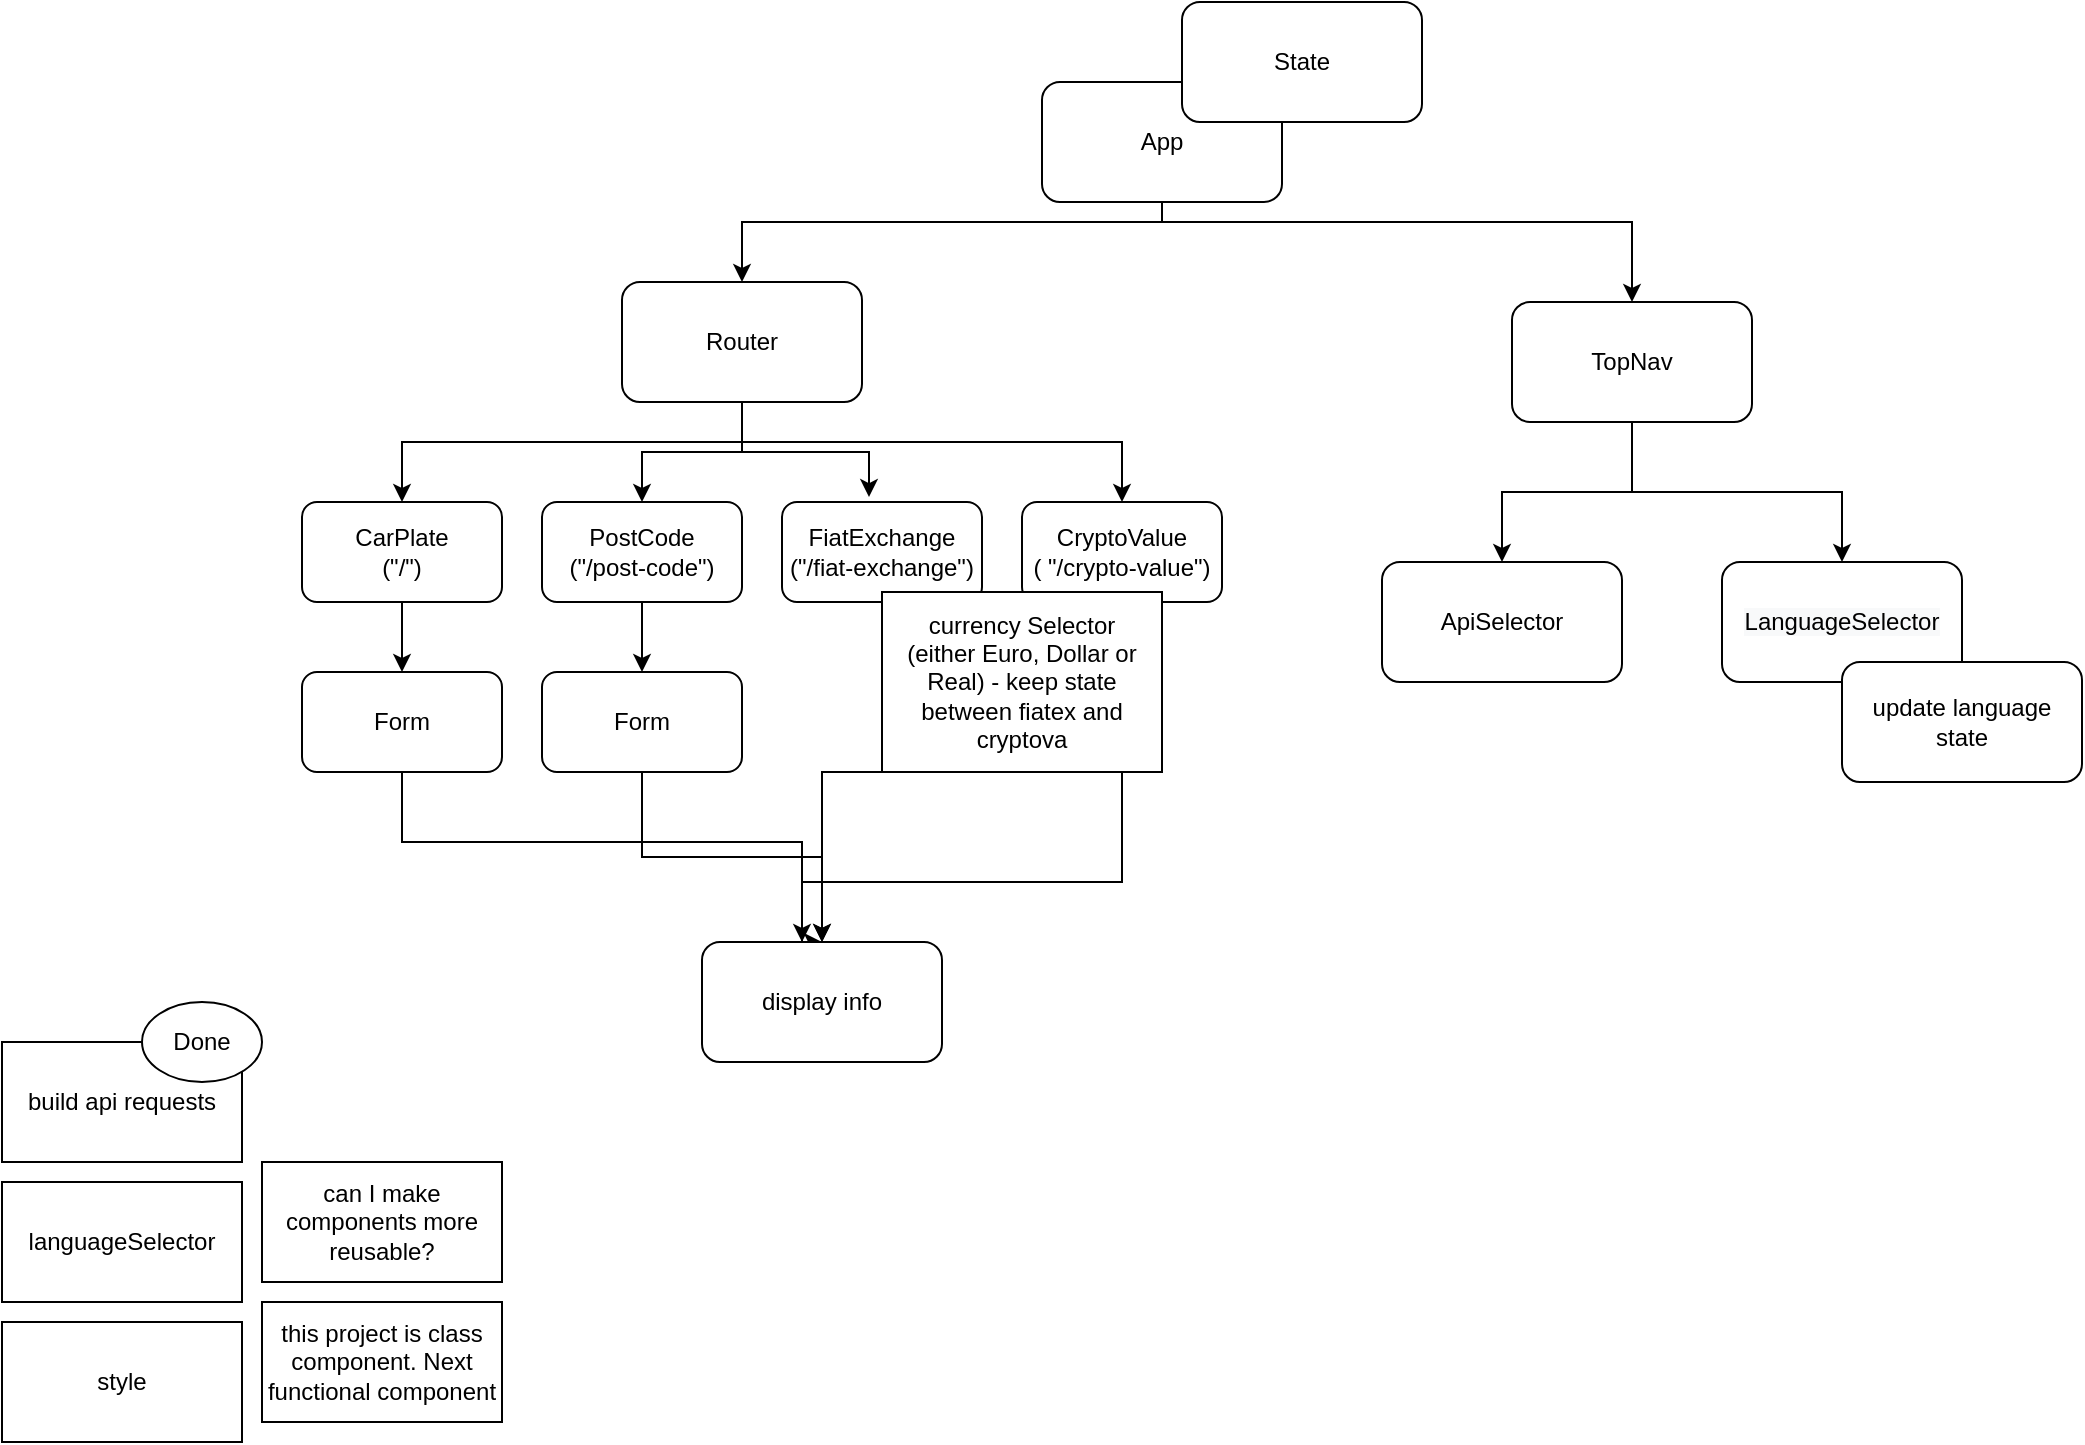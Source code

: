 <mxfile version="16.5.2" type="github" pages="2">
  <diagram id="GasNId6ZC2yzFnBj1auX" name="Page-1">
    <mxGraphModel dx="2245" dy="693" grid="1" gridSize="10" guides="1" tooltips="1" connect="1" arrows="1" fold="1" page="1" pageScale="1" pageWidth="850" pageHeight="1100" math="0" shadow="0">
      <root>
        <mxCell id="0" />
        <mxCell id="1" parent="0" />
        <mxCell id="v6lO75dIVANxk5lYDWVY-19" style="edgeStyle=orthogonalEdgeStyle;rounded=0;jumpStyle=sharp;orthogonalLoop=1;jettySize=auto;html=1;strokeColor=default;" parent="1" source="BK75BVM9T5MUrSvjTf32-1" target="BK75BVM9T5MUrSvjTf32-5" edge="1">
          <mxGeometry relative="1" as="geometry">
            <Array as="points">
              <mxPoint x="190" y="140" />
              <mxPoint x="425" y="140" />
            </Array>
          </mxGeometry>
        </mxCell>
        <mxCell id="HXFbTqJXcmXf0OJaDm2r-9" style="edgeStyle=orthogonalEdgeStyle;rounded=0;jumpStyle=sharp;orthogonalLoop=1;jettySize=auto;html=1;entryX=0.5;entryY=0;entryDx=0;entryDy=0;strokeColor=default;" parent="1" source="BK75BVM9T5MUrSvjTf32-1" target="BK75BVM9T5MUrSvjTf32-2" edge="1">
          <mxGeometry relative="1" as="geometry">
            <Array as="points">
              <mxPoint x="190" y="140" />
              <mxPoint x="-20" y="140" />
            </Array>
          </mxGeometry>
        </mxCell>
        <mxCell id="BK75BVM9T5MUrSvjTf32-1" value="App" style="rounded=1;whiteSpace=wrap;html=1;" parent="1" vertex="1">
          <mxGeometry x="130" y="70" width="120" height="60" as="geometry" />
        </mxCell>
        <mxCell id="HXFbTqJXcmXf0OJaDm2r-10" style="edgeStyle=orthogonalEdgeStyle;rounded=0;jumpStyle=sharp;orthogonalLoop=1;jettySize=auto;html=1;entryX=0.5;entryY=0;entryDx=0;entryDy=0;strokeColor=default;" parent="1" source="BK75BVM9T5MUrSvjTf32-2" target="HXFbTqJXcmXf0OJaDm2r-7" edge="1">
          <mxGeometry relative="1" as="geometry">
            <Array as="points">
              <mxPoint x="-20" y="250" />
              <mxPoint x="-190" y="250" />
            </Array>
          </mxGeometry>
        </mxCell>
        <mxCell id="HXFbTqJXcmXf0OJaDm2r-11" style="edgeStyle=orthogonalEdgeStyle;rounded=0;jumpStyle=sharp;orthogonalLoop=1;jettySize=auto;html=1;entryX=0.5;entryY=0;entryDx=0;entryDy=0;strokeColor=default;" parent="1" source="BK75BVM9T5MUrSvjTf32-2" target="HXFbTqJXcmXf0OJaDm2r-6" edge="1">
          <mxGeometry relative="1" as="geometry" />
        </mxCell>
        <mxCell id="HXFbTqJXcmXf0OJaDm2r-12" style="edgeStyle=orthogonalEdgeStyle;rounded=0;jumpStyle=sharp;orthogonalLoop=1;jettySize=auto;html=1;entryX=0.435;entryY=-0.049;entryDx=0;entryDy=0;entryPerimeter=0;strokeColor=default;" parent="1" source="BK75BVM9T5MUrSvjTf32-2" target="HXFbTqJXcmXf0OJaDm2r-5" edge="1">
          <mxGeometry relative="1" as="geometry" />
        </mxCell>
        <mxCell id="HXFbTqJXcmXf0OJaDm2r-13" style="edgeStyle=orthogonalEdgeStyle;rounded=0;jumpStyle=sharp;orthogonalLoop=1;jettySize=auto;html=1;entryX=0.5;entryY=0;entryDx=0;entryDy=0;strokeColor=default;" parent="1" source="BK75BVM9T5MUrSvjTf32-2" target="HXFbTqJXcmXf0OJaDm2r-4" edge="1">
          <mxGeometry relative="1" as="geometry">
            <Array as="points">
              <mxPoint x="-20" y="250" />
              <mxPoint x="170" y="250" />
            </Array>
          </mxGeometry>
        </mxCell>
        <mxCell id="BK75BVM9T5MUrSvjTf32-2" value="Router" style="rounded=1;whiteSpace=wrap;html=1;" parent="1" vertex="1">
          <mxGeometry x="-80" y="170" width="120" height="60" as="geometry" />
        </mxCell>
        <mxCell id="v6lO75dIVANxk5lYDWVY-16" style="edgeStyle=orthogonalEdgeStyle;rounded=0;jumpStyle=sharp;orthogonalLoop=1;jettySize=auto;html=1;entryX=0.5;entryY=0;entryDx=0;entryDy=0;strokeColor=default;" parent="1" source="BK75BVM9T5MUrSvjTf32-5" target="v6lO75dIVANxk5lYDWVY-13" edge="1">
          <mxGeometry relative="1" as="geometry" />
        </mxCell>
        <mxCell id="v6lO75dIVANxk5lYDWVY-17" style="edgeStyle=orthogonalEdgeStyle;rounded=0;jumpStyle=sharp;orthogonalLoop=1;jettySize=auto;html=1;entryX=0.5;entryY=0;entryDx=0;entryDy=0;strokeColor=default;" parent="1" source="BK75BVM9T5MUrSvjTf32-5" target="v6lO75dIVANxk5lYDWVY-12" edge="1">
          <mxGeometry relative="1" as="geometry" />
        </mxCell>
        <mxCell id="BK75BVM9T5MUrSvjTf32-5" value="TopNav" style="rounded=1;whiteSpace=wrap;html=1;" parent="1" vertex="1">
          <mxGeometry x="365" y="180" width="120" height="60" as="geometry" />
        </mxCell>
        <mxCell id="v6lO75dIVANxk5lYDWVY-2" value="" style="endArrow=classic;startArrow=classic;html=1;rounded=0;entryX=0.5;entryY=0;entryDx=0;entryDy=0;strokeColor=none;" parent="1" target="BK75BVM9T5MUrSvjTf32-5" edge="1">
          <mxGeometry width="50" height="50" relative="1" as="geometry">
            <mxPoint x="190" y="130" as="sourcePoint" />
            <mxPoint x="320" y="200" as="targetPoint" />
          </mxGeometry>
        </mxCell>
        <mxCell id="v6lO75dIVANxk5lYDWVY-12" value="&lt;span style=&quot;color: rgb(0 , 0 , 0) ; font-family: &amp;#34;helvetica&amp;#34; ; font-size: 12px ; font-style: normal ; font-weight: 400 ; letter-spacing: normal ; text-align: center ; text-indent: 0px ; text-transform: none ; word-spacing: 0px ; background-color: rgb(248 , 249 , 250) ; display: inline ; float: none&quot;&gt;LanguageSelector&lt;/span&gt;" style="rounded=1;whiteSpace=wrap;html=1;" parent="1" vertex="1">
          <mxGeometry x="470" y="310" width="120" height="60" as="geometry" />
        </mxCell>
        <mxCell id="v6lO75dIVANxk5lYDWVY-13" value="&lt;font face=&quot;helvetica&quot;&gt;ApiSelector&lt;/font&gt;" style="rounded=1;whiteSpace=wrap;html=1;" parent="1" vertex="1">
          <mxGeometry x="300" y="310" width="120" height="60" as="geometry" />
        </mxCell>
        <mxCell id="Omj2E_ZTX2SUpEohmZNP-1" value="update language state" style="rounded=1;whiteSpace=wrap;html=1;" parent="1" vertex="1">
          <mxGeometry x="530" y="360" width="120" height="60" as="geometry" />
        </mxCell>
        <mxCell id="6osIrU0ROcpaazE3nXpj-11" style="edgeStyle=orthogonalEdgeStyle;rounded=0;orthogonalLoop=1;jettySize=auto;html=1;" edge="1" parent="1" source="HXFbTqJXcmXf0OJaDm2r-4" target="6osIrU0ROcpaazE3nXpj-3">
          <mxGeometry relative="1" as="geometry">
            <Array as="points">
              <mxPoint x="170" y="470" />
              <mxPoint x="10" y="470" />
            </Array>
          </mxGeometry>
        </mxCell>
        <mxCell id="HXFbTqJXcmXf0OJaDm2r-4" value="CryptoValue&lt;br&gt;( &quot;/crypto-value&quot;)" style="rounded=1;whiteSpace=wrap;html=1;" parent="1" vertex="1">
          <mxGeometry x="120" y="280" width="100" height="50" as="geometry" />
        </mxCell>
        <mxCell id="6osIrU0ROcpaazE3nXpj-9" style="edgeStyle=orthogonalEdgeStyle;rounded=0;orthogonalLoop=1;jettySize=auto;html=1;entryX=0.5;entryY=0;entryDx=0;entryDy=0;" edge="1" parent="1" source="HXFbTqJXcmXf0OJaDm2r-5" target="6osIrU0ROcpaazE3nXpj-3">
          <mxGeometry relative="1" as="geometry" />
        </mxCell>
        <mxCell id="HXFbTqJXcmXf0OJaDm2r-5" value="FiatExchange&lt;br&gt;(&quot;/fiat-exchange&quot;)" style="rounded=1;whiteSpace=wrap;html=1;" parent="1" vertex="1">
          <mxGeometry y="280" width="100" height="50" as="geometry" />
        </mxCell>
        <mxCell id="505_I2avyeoRudc2l3As-8" style="edgeStyle=orthogonalEdgeStyle;rounded=0;jumpStyle=sharp;orthogonalLoop=1;jettySize=auto;html=1;strokeColor=default;" parent="1" source="HXFbTqJXcmXf0OJaDm2r-6" target="505_I2avyeoRudc2l3As-6" edge="1">
          <mxGeometry relative="1" as="geometry" />
        </mxCell>
        <mxCell id="HXFbTqJXcmXf0OJaDm2r-6" value="PostCode&lt;br&gt;(&quot;/post-code&quot;)" style="rounded=1;whiteSpace=wrap;html=1;" parent="1" vertex="1">
          <mxGeometry x="-120" y="280" width="100" height="50" as="geometry" />
        </mxCell>
        <mxCell id="505_I2avyeoRudc2l3As-7" style="edgeStyle=orthogonalEdgeStyle;rounded=0;jumpStyle=sharp;orthogonalLoop=1;jettySize=auto;html=1;entryX=0.5;entryY=0;entryDx=0;entryDy=0;strokeColor=default;" parent="1" source="HXFbTqJXcmXf0OJaDm2r-7" target="505_I2avyeoRudc2l3As-5" edge="1">
          <mxGeometry relative="1" as="geometry" />
        </mxCell>
        <mxCell id="HXFbTqJXcmXf0OJaDm2r-7" value="CarPlate&lt;br&gt;(&quot;/&quot;)" style="rounded=1;whiteSpace=wrap;html=1;" parent="1" vertex="1">
          <mxGeometry x="-240" y="280" width="100" height="50" as="geometry" />
        </mxCell>
        <mxCell id="HXFbTqJXcmXf0OJaDm2r-14" value="State" style="rounded=1;whiteSpace=wrap;html=1;" parent="1" vertex="1">
          <mxGeometry x="200" y="30" width="120" height="60" as="geometry" />
        </mxCell>
        <mxCell id="505_I2avyeoRudc2l3As-1" value="languageSelector" style="rounded=0;whiteSpace=wrap;html=1;" parent="1" vertex="1">
          <mxGeometry x="-390" y="620" width="120" height="60" as="geometry" />
        </mxCell>
        <mxCell id="505_I2avyeoRudc2l3As-2" value="build api requests" style="rounded=0;whiteSpace=wrap;html=1;" parent="1" vertex="1">
          <mxGeometry x="-390" y="550" width="120" height="60" as="geometry" />
        </mxCell>
        <mxCell id="505_I2avyeoRudc2l3As-4" value="style" style="rounded=0;whiteSpace=wrap;html=1;" parent="1" vertex="1">
          <mxGeometry x="-390" y="690" width="120" height="60" as="geometry" />
        </mxCell>
        <mxCell id="6osIrU0ROcpaazE3nXpj-5" style="edgeStyle=orthogonalEdgeStyle;rounded=0;orthogonalLoop=1;jettySize=auto;html=1;entryX=0.5;entryY=0;entryDx=0;entryDy=0;" edge="1" parent="1" source="505_I2avyeoRudc2l3As-5" target="6osIrU0ROcpaazE3nXpj-3">
          <mxGeometry relative="1" as="geometry">
            <Array as="points">
              <mxPoint x="-190" y="450" />
              <mxPoint x="10" y="450" />
            </Array>
          </mxGeometry>
        </mxCell>
        <mxCell id="505_I2avyeoRudc2l3As-5" value="Form" style="rounded=1;whiteSpace=wrap;html=1;" parent="1" vertex="1">
          <mxGeometry x="-240" y="365" width="100" height="50" as="geometry" />
        </mxCell>
        <mxCell id="6osIrU0ROcpaazE3nXpj-6" style="edgeStyle=orthogonalEdgeStyle;rounded=0;orthogonalLoop=1;jettySize=auto;html=1;entryX=0.5;entryY=0;entryDx=0;entryDy=0;" edge="1" parent="1" source="505_I2avyeoRudc2l3As-6" target="6osIrU0ROcpaazE3nXpj-3">
          <mxGeometry relative="1" as="geometry" />
        </mxCell>
        <mxCell id="505_I2avyeoRudc2l3As-6" value="Form" style="rounded=1;whiteSpace=wrap;html=1;" parent="1" vertex="1">
          <mxGeometry x="-120" y="365" width="100" height="50" as="geometry" />
        </mxCell>
        <mxCell id="6osIrU0ROcpaazE3nXpj-1" value="can I make components more reusable?" style="rounded=0;whiteSpace=wrap;html=1;" vertex="1" parent="1">
          <mxGeometry x="-260" y="610" width="120" height="60" as="geometry" />
        </mxCell>
        <mxCell id="6osIrU0ROcpaazE3nXpj-2" value="this project is class component. Next functional component" style="rounded=0;whiteSpace=wrap;html=1;" vertex="1" parent="1">
          <mxGeometry x="-260" y="680" width="120" height="60" as="geometry" />
        </mxCell>
        <mxCell id="6osIrU0ROcpaazE3nXpj-3" value="display info" style="rounded=1;whiteSpace=wrap;html=1;" vertex="1" parent="1">
          <mxGeometry x="-40" y="500" width="120" height="60" as="geometry" />
        </mxCell>
        <mxCell id="6osIrU0ROcpaazE3nXpj-13" value="currency Selector&lt;br&gt;(either Euro, Dollar or Real) - keep state between fiatex and cryptova" style="rounded=0;whiteSpace=wrap;html=1;" vertex="1" parent="1">
          <mxGeometry x="50" y="325" width="140" height="90" as="geometry" />
        </mxCell>
        <mxCell id="6osIrU0ROcpaazE3nXpj-16" value="Done" style="ellipse;whiteSpace=wrap;html=1;" vertex="1" parent="1">
          <mxGeometry x="-320" y="530" width="60" height="40" as="geometry" />
        </mxCell>
      </root>
    </mxGraphModel>
  </diagram>
  <diagram id="zptgKMlvMRKnHHz5a3Zu" name="layout">
    <mxGraphModel dx="1186" dy="623" grid="1" gridSize="10" guides="1" tooltips="1" connect="1" arrows="1" fold="1" page="1" pageScale="1" pageWidth="850" pageHeight="1100" math="0" shadow="0">
      <root>
        <mxCell id="KJFZtfqRHKzlZKolZv7i-0" />
        <mxCell id="KJFZtfqRHKzlZKolZv7i-1" parent="KJFZtfqRHKzlZKolZv7i-0" />
        <mxCell id="nAVw3Unsdqvs0jE8XX13-1" value="" style="rounded=0;whiteSpace=wrap;html=1;" vertex="1" parent="KJFZtfqRHKzlZKolZv7i-1">
          <mxGeometry x="30" y="40" width="790" height="490" as="geometry" />
        </mxCell>
        <mxCell id="nAVw3Unsdqvs0jE8XX13-2" value="" style="rounded=0;whiteSpace=wrap;html=1;" vertex="1" parent="KJFZtfqRHKzlZKolZv7i-1">
          <mxGeometry x="30" y="40" width="790" height="100" as="geometry" />
        </mxCell>
        <mxCell id="nAVw3Unsdqvs0jE8XX13-3" value="API ( i logo )" style="rounded=0;whiteSpace=wrap;html=1;" vertex="1" parent="KJFZtfqRHKzlZKolZv7i-1">
          <mxGeometry x="70" y="60" width="120" height="60" as="geometry" />
        </mxCell>
        <mxCell id="nAVw3Unsdqvs0jE8XX13-4" value="Language Selector&lt;br&gt;eng, fr, pt" style="rounded=0;whiteSpace=wrap;html=1;" vertex="1" parent="KJFZtfqRHKzlZKolZv7i-1">
          <mxGeometry x="670" y="60" width="120" height="60" as="geometry" />
        </mxCell>
        <mxCell id="nAVw3Unsdqvs0jE8XX13-5" value="TopNav, collapses, shows on hover" style="rounded=0;whiteSpace=wrap;html=1;" vertex="1" parent="KJFZtfqRHKzlZKolZv7i-1">
          <mxGeometry x="365" y="140" width="120" height="30" as="geometry" />
        </mxCell>
        <mxCell id="nAVw3Unsdqvs0jE8XX13-6" value="Plate" style="rounded=0;whiteSpace=wrap;html=1;" vertex="1" parent="KJFZtfqRHKzlZKolZv7i-1">
          <mxGeometry x="230" y="70" width="90" height="40" as="geometry" />
        </mxCell>
        <mxCell id="nAVw3Unsdqvs0jE8XX13-7" value="CEP" style="rounded=0;whiteSpace=wrap;html=1;" vertex="1" parent="KJFZtfqRHKzlZKolZv7i-1">
          <mxGeometry x="330" y="70" width="90" height="40" as="geometry" />
        </mxCell>
        <mxCell id="nAVw3Unsdqvs0jE8XX13-8" value="Exchange fiat" style="rounded=0;whiteSpace=wrap;html=1;" vertex="1" parent="KJFZtfqRHKzlZKolZv7i-1">
          <mxGeometry x="440" y="70" width="90" height="40" as="geometry" />
        </mxCell>
        <mxCell id="nAVw3Unsdqvs0jE8XX13-10" value="value crypto" style="rounded=0;whiteSpace=wrap;html=1;" vertex="1" parent="KJFZtfqRHKzlZKolZv7i-1">
          <mxGeometry x="540" y="70" width="90" height="40" as="geometry" />
        </mxCell>
        <mxCell id="SVAmdgBRTfsxsD7MYq97-0" value="" style="rounded=0;whiteSpace=wrap;html=1;" vertex="1" parent="KJFZtfqRHKzlZKolZv7i-1">
          <mxGeometry x="170" y="220" width="510" height="90" as="geometry" />
        </mxCell>
        <mxCell id="SVAmdgBRTfsxsD7MYq97-1" value="SearchBar" style="rounded=1;whiteSpace=wrap;html=1;" vertex="1" parent="KJFZtfqRHKzlZKolZv7i-1">
          <mxGeometry x="180" y="260" width="370" height="37.5" as="geometry" />
        </mxCell>
        <mxCell id="SVAmdgBRTfsxsD7MYq97-2" value="Submit" style="rounded=1;whiteSpace=wrap;html=1;" vertex="1" parent="KJFZtfqRHKzlZKolZv7i-1">
          <mxGeometry x="560" y="260" width="110" height="37.5" as="geometry" />
        </mxCell>
        <mxCell id="SVAmdgBRTfsxsD7MYq97-4" value="Label" style="text;html=1;strokeColor=none;fillColor=none;align=center;verticalAlign=middle;whiteSpace=wrap;rounded=0;" vertex="1" parent="KJFZtfqRHKzlZKolZv7i-1">
          <mxGeometry x="180" y="230" width="60" height="30" as="geometry" />
        </mxCell>
      </root>
    </mxGraphModel>
  </diagram>
</mxfile>
